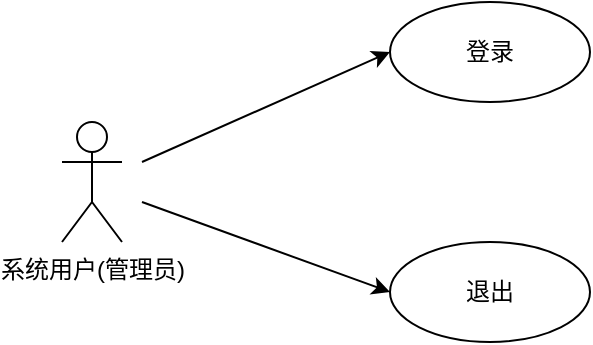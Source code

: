 <mxfile version="24.0.5" type="github">
  <diagram name="第 1 页" id="VTcLlnlxJdl0fBpDq79q">
    <mxGraphModel dx="954" dy="606" grid="1" gridSize="10" guides="1" tooltips="1" connect="1" arrows="1" fold="1" page="1" pageScale="1" pageWidth="827" pageHeight="1169" math="0" shadow="0">
      <root>
        <mxCell id="0" />
        <mxCell id="1" parent="0" />
        <mxCell id="TewMgpoMt-t_NFxp1l7u-1" value="系统用户(管理员)" style="shape=umlActor;verticalLabelPosition=bottom;verticalAlign=top;html=1;outlineConnect=0;" vertex="1" parent="1">
          <mxGeometry x="200" y="210" width="30" height="60" as="geometry" />
        </mxCell>
        <mxCell id="TewMgpoMt-t_NFxp1l7u-2" value="登录" style="ellipse;whiteSpace=wrap;html=1;" vertex="1" parent="1">
          <mxGeometry x="364" y="150" width="100" height="50" as="geometry" />
        </mxCell>
        <mxCell id="TewMgpoMt-t_NFxp1l7u-3" value="退出" style="ellipse;whiteSpace=wrap;html=1;" vertex="1" parent="1">
          <mxGeometry x="364" y="270" width="100" height="50" as="geometry" />
        </mxCell>
        <mxCell id="TewMgpoMt-t_NFxp1l7u-4" value="" style="endArrow=classic;html=1;rounded=0;entryX=0;entryY=0.5;entryDx=0;entryDy=0;" edge="1" parent="1" target="TewMgpoMt-t_NFxp1l7u-2">
          <mxGeometry width="50" height="50" relative="1" as="geometry">
            <mxPoint x="240" y="230" as="sourcePoint" />
            <mxPoint x="440" y="290" as="targetPoint" />
          </mxGeometry>
        </mxCell>
        <mxCell id="TewMgpoMt-t_NFxp1l7u-5" value="" style="endArrow=classic;html=1;rounded=0;entryX=0;entryY=0.5;entryDx=0;entryDy=0;" edge="1" parent="1" target="TewMgpoMt-t_NFxp1l7u-3">
          <mxGeometry width="50" height="50" relative="1" as="geometry">
            <mxPoint x="240" y="250" as="sourcePoint" />
            <mxPoint x="374" y="185" as="targetPoint" />
          </mxGeometry>
        </mxCell>
      </root>
    </mxGraphModel>
  </diagram>
</mxfile>
